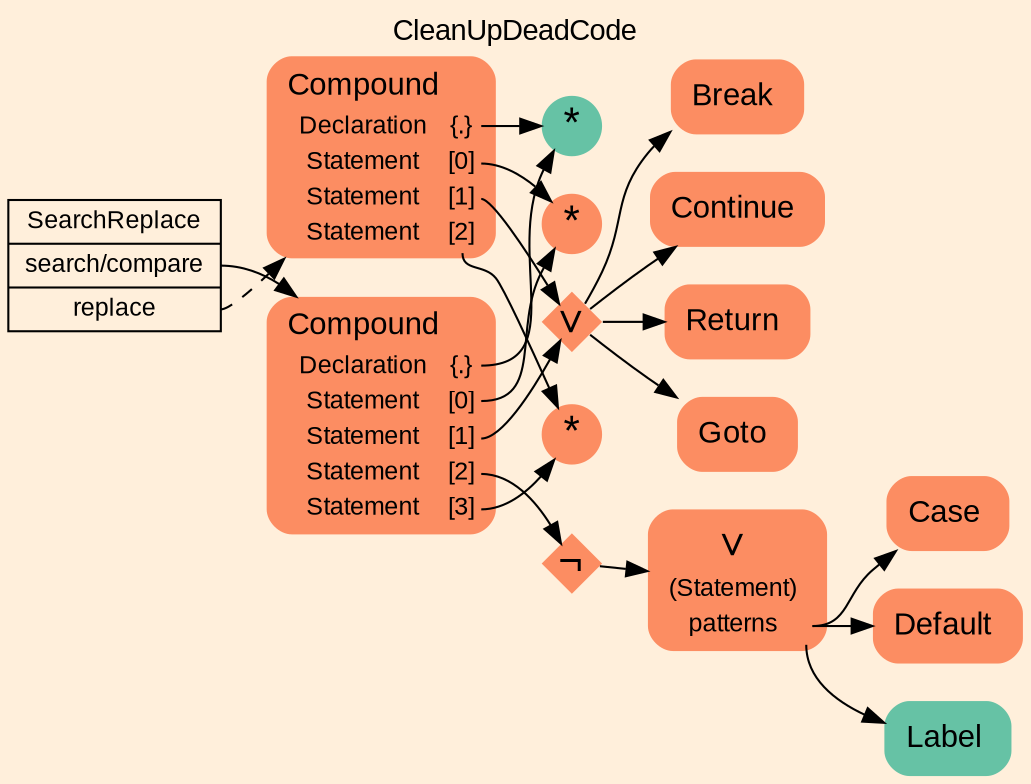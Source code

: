 digraph "CleanUpDeadCode" {
label = "CleanUpDeadCode"
labelloc = t
graph [
    rankdir = "LR"
    ranksep = 0.3
    bgcolor = antiquewhite1
    color = black
    fontcolor = black
    fontname = "Arial"
];
node [
    fontname = "Arial"
];
edge [
    fontname = "Arial"
];

// -------------------- transformation figure --------------------
// -------- block CR#B-4-52 ----------
"CR#B-4-52" [
    shape = "record"
    fillcolor = antiquewhite1
    fontsize = "12"
    fontcolor = black
    label = "<fixed> SearchReplace | <port0> search/compare | <port1> replace"
    style = "filled"
    color = black
];

// -------- block #B-2-1040 ----------
"#B-2-1040" [
    shape = "plaintext"
    fillcolor = "/set28/2"
    fontsize = "12"
    fontcolor = black
    label = <<TABLE BORDER="0" CELLBORDER="0" CELLSPACING="0">
     <TR><TD><FONT POINT-SIZE="15" COLOR="black">Compound</FONT></TD><TD></TD></TR>
     <TR><TD><FONT POINT-SIZE="12" COLOR="black">Declaration</FONT></TD><TD PORT="port0"><FONT POINT-SIZE="12" COLOR="black">{.}</FONT></TD></TR>
     <TR><TD><FONT POINT-SIZE="12" COLOR="black">Statement</FONT></TD><TD PORT="port1"><FONT POINT-SIZE="12" COLOR="black">[0]</FONT></TD></TR>
     <TR><TD><FONT POINT-SIZE="12" COLOR="black">Statement</FONT></TD><TD PORT="port2"><FONT POINT-SIZE="12" COLOR="black">[1]</FONT></TD></TR>
     <TR><TD><FONT POINT-SIZE="12" COLOR="black">Statement</FONT></TD><TD PORT="port3"><FONT POINT-SIZE="12" COLOR="black">[2]</FONT></TD></TR>
     <TR><TD><FONT POINT-SIZE="12" COLOR="black">Statement</FONT></TD><TD PORT="port4"><FONT POINT-SIZE="12" COLOR="black">[3]</FONT></TD></TR>
    </TABLE>>
    style = "rounded,filled"
];

// -------- block #B-2-1042 ----------
"#B-2-1042" [
    shape = "circle"
    fillcolor = "/set28/1"
    fontsize = "12"
    fontcolor = black
    label = <<FONT POINT-SIZE="20" COLOR="black">*</FONT>>
    style = "filled"
    penwidth = 0.0
    fixedsize = true
    width = 0.4
    height = 0.4
];

// -------- block #B-2-1043 ----------
"#B-2-1043" [
    shape = "circle"
    fillcolor = "/set28/2"
    fontsize = "12"
    fontcolor = black
    label = <<FONT POINT-SIZE="20" COLOR="black">*</FONT>>
    style = "filled"
    penwidth = 0.0
    fixedsize = true
    width = 0.4
    height = 0.4
];

// -------- block #B-2-1047 ----------
"#B-2-1047" [
    shape = "diamond"
    fillcolor = "/set28/2"
    fontsize = "12"
    fontcolor = black
    label = <<FONT POINT-SIZE="20" COLOR="black">∨</FONT>>
    style = "filled"
    penwidth = 0.0
    fixedsize = true
    width = 0.4
    height = 0.4
];

// -------- block #B-2-1053 ----------
"#B-2-1053" [
    shape = "plaintext"
    fillcolor = "/set28/2"
    fontsize = "12"
    fontcolor = black
    label = <<TABLE BORDER="0" CELLBORDER="0" CELLSPACING="0">
     <TR><TD><FONT POINT-SIZE="15" COLOR="black">Break</FONT></TD><TD></TD></TR>
    </TABLE>>
    style = "rounded,filled"
];

// -------- block #B-2-1052 ----------
"#B-2-1052" [
    shape = "plaintext"
    fillcolor = "/set28/2"
    fontsize = "12"
    fontcolor = black
    label = <<TABLE BORDER="0" CELLBORDER="0" CELLSPACING="0">
     <TR><TD><FONT POINT-SIZE="15" COLOR="black">Continue</FONT></TD><TD></TD></TR>
    </TABLE>>
    style = "rounded,filled"
];

// -------- block #B-2-1051 ----------
"#B-2-1051" [
    shape = "plaintext"
    fillcolor = "/set28/2"
    fontsize = "12"
    fontcolor = black
    label = <<TABLE BORDER="0" CELLBORDER="0" CELLSPACING="0">
     <TR><TD><FONT POINT-SIZE="15" COLOR="black">Return</FONT></TD><TD></TD></TR>
    </TABLE>>
    style = "rounded,filled"
];

// -------- block #B-2-1050 ----------
"#B-2-1050" [
    shape = "plaintext"
    fillcolor = "/set28/2"
    fontsize = "12"
    fontcolor = black
    label = <<TABLE BORDER="0" CELLBORDER="0" CELLSPACING="0">
     <TR><TD><FONT POINT-SIZE="15" COLOR="black">Goto</FONT></TD><TD></TD></TR>
    </TABLE>>
    style = "rounded,filled"
];

// -------- block #B-2-1045 ----------
"#B-2-1045" [
    shape = "diamond"
    fillcolor = "/set28/2"
    fontsize = "12"
    fontcolor = black
    label = <<FONT POINT-SIZE="20" COLOR="black">¬</FONT>>
    style = "filled"
    penwidth = 0.0
    fixedsize = true
    width = 0.4
    height = 0.4
];

// -------- block #B-2-1046 ----------
"#B-2-1046" [
    shape = "plaintext"
    fillcolor = "/set28/2"
    fontsize = "12"
    fontcolor = black
    label = <<TABLE BORDER="0" CELLBORDER="0" CELLSPACING="0">
     <TR><TD><FONT POINT-SIZE="20" COLOR="black">∨</FONT></TD><TD></TD></TR>
     <TR><TD><FONT POINT-SIZE="12" COLOR="black">(Statement)</FONT></TD><TD PORT="port0"></TD></TR>
     <TR><TD><FONT POINT-SIZE="12" COLOR="black">patterns</FONT></TD><TD PORT="port1"></TD></TR>
    </TABLE>>
    style = "rounded,filled"
];

// -------- block #B-2-1056 ----------
"#B-2-1056" [
    shape = "plaintext"
    fillcolor = "/set28/2"
    fontsize = "12"
    fontcolor = black
    label = <<TABLE BORDER="0" CELLBORDER="0" CELLSPACING="0">
     <TR><TD><FONT POINT-SIZE="15" COLOR="black">Case</FONT></TD><TD></TD></TR>
    </TABLE>>
    style = "rounded,filled"
];

// -------- block #B-2-1055 ----------
"#B-2-1055" [
    shape = "plaintext"
    fillcolor = "/set28/2"
    fontsize = "12"
    fontcolor = black
    label = <<TABLE BORDER="0" CELLBORDER="0" CELLSPACING="0">
     <TR><TD><FONT POINT-SIZE="15" COLOR="black">Default</FONT></TD><TD></TD></TR>
    </TABLE>>
    style = "rounded,filled"
];

// -------- block #B-2-1054 ----------
"#B-2-1054" [
    shape = "plaintext"
    fillcolor = "/set28/1"
    fontsize = "12"
    fontcolor = black
    label = <<TABLE BORDER="0" CELLBORDER="0" CELLSPACING="0">
     <TR><TD><FONT POINT-SIZE="15" COLOR="black">Label</FONT></TD><TD></TD></TR>
    </TABLE>>
    style = "rounded,filled"
];

// -------- block #B-2-1044 ----------
"#B-2-1044" [
    shape = "circle"
    fillcolor = "/set28/2"
    fontsize = "12"
    fontcolor = black
    label = <<FONT POINT-SIZE="20" COLOR="black">*</FONT>>
    style = "filled"
    penwidth = 0.0
    fixedsize = true
    width = 0.4
    height = 0.4
];

// -------- block #B-2-1041 ----------
"#B-2-1041" [
    shape = "plaintext"
    fillcolor = "/set28/2"
    fontsize = "12"
    fontcolor = black
    label = <<TABLE BORDER="0" CELLBORDER="0" CELLSPACING="0">
     <TR><TD><FONT POINT-SIZE="15" COLOR="black">Compound</FONT></TD><TD></TD></TR>
     <TR><TD><FONT POINT-SIZE="12" COLOR="black">Declaration</FONT></TD><TD PORT="port0"><FONT POINT-SIZE="12" COLOR="black">{.}</FONT></TD></TR>
     <TR><TD><FONT POINT-SIZE="12" COLOR="black">Statement</FONT></TD><TD PORT="port1"><FONT POINT-SIZE="12" COLOR="black">[0]</FONT></TD></TR>
     <TR><TD><FONT POINT-SIZE="12" COLOR="black">Statement</FONT></TD><TD PORT="port2"><FONT POINT-SIZE="12" COLOR="black">[1]</FONT></TD></TR>
     <TR><TD><FONT POINT-SIZE="12" COLOR="black">Statement</FONT></TD><TD PORT="port3"><FONT POINT-SIZE="12" COLOR="black">[2]</FONT></TD></TR>
    </TABLE>>
    style = "rounded,filled"
];

"CR#B-4-52":port0 -> "#B-2-1040" [
    color = black
    fontcolor = black
];

"CR#B-4-52":port1 -> "#B-2-1041" [
    style="dashed"
    color = black
    fontcolor = black
];

"#B-2-1040":port0 -> "#B-2-1042" [
    color = black
    fontcolor = black
];

"#B-2-1040":port1 -> "#B-2-1043" [
    color = black
    fontcolor = black
];

"#B-2-1040":port2 -> "#B-2-1047" [
    color = black
    fontcolor = black
];

"#B-2-1040":port3 -> "#B-2-1045" [
    color = black
    fontcolor = black
];

"#B-2-1040":port4 -> "#B-2-1044" [
    color = black
    fontcolor = black
];

"#B-2-1047" -> "#B-2-1053" [
    color = black
    fontcolor = black
];

"#B-2-1047" -> "#B-2-1052" [
    color = black
    fontcolor = black
];

"#B-2-1047" -> "#B-2-1051" [
    color = black
    fontcolor = black
];

"#B-2-1047" -> "#B-2-1050" [
    color = black
    fontcolor = black
];

"#B-2-1045" -> "#B-2-1046" [
    color = black
    fontcolor = black
];

"#B-2-1046":port1 -> "#B-2-1056" [
    color = black
    fontcolor = black
];

"#B-2-1046":port1 -> "#B-2-1055" [
    color = black
    fontcolor = black
];

"#B-2-1046":port1 -> "#B-2-1054" [
    color = black
    fontcolor = black
];

"#B-2-1041":port0 -> "#B-2-1042" [
    color = black
    fontcolor = black
];

"#B-2-1041":port1 -> "#B-2-1043" [
    color = black
    fontcolor = black
];

"#B-2-1041":port2 -> "#B-2-1047" [
    color = black
    fontcolor = black
];

"#B-2-1041":port3 -> "#B-2-1044" [
    color = black
    fontcolor = black
];


}
